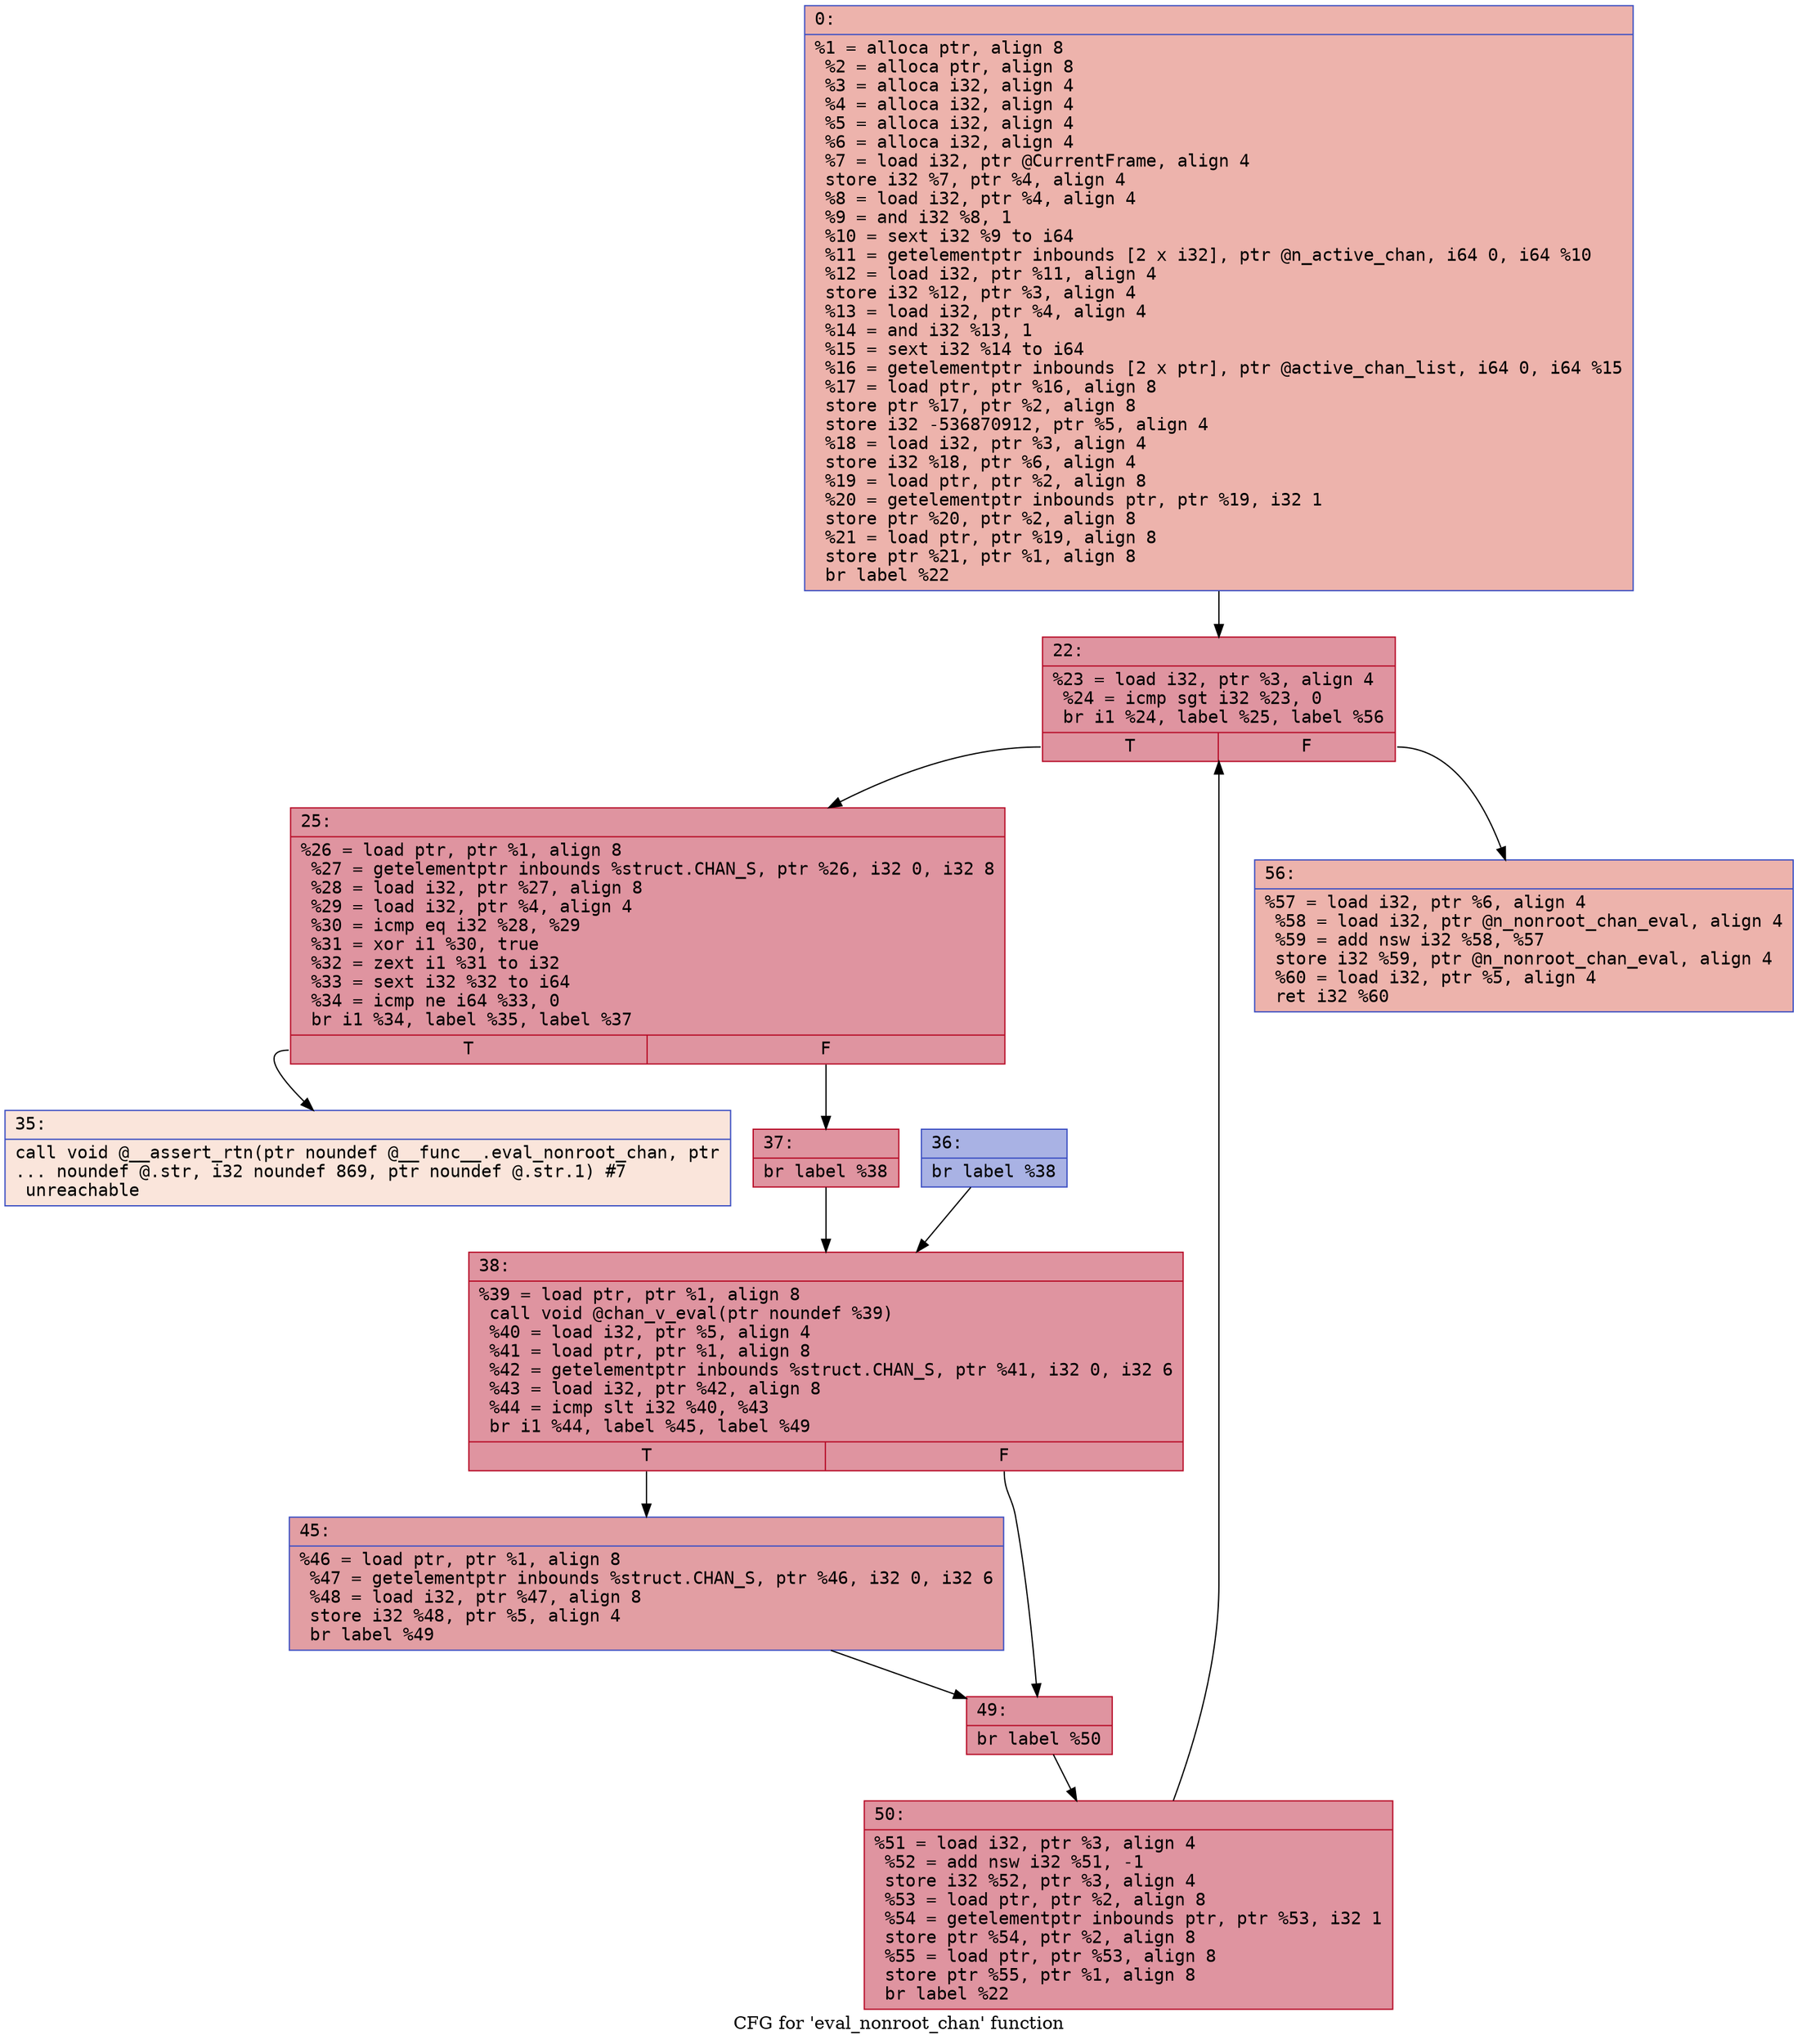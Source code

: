 digraph "CFG for 'eval_nonroot_chan' function" {
	label="CFG for 'eval_nonroot_chan' function";

	Node0x600002029ae0 [shape=record,color="#3d50c3ff", style=filled, fillcolor="#d6524470" fontname="Courier",label="{0:\l|  %1 = alloca ptr, align 8\l  %2 = alloca ptr, align 8\l  %3 = alloca i32, align 4\l  %4 = alloca i32, align 4\l  %5 = alloca i32, align 4\l  %6 = alloca i32, align 4\l  %7 = load i32, ptr @CurrentFrame, align 4\l  store i32 %7, ptr %4, align 4\l  %8 = load i32, ptr %4, align 4\l  %9 = and i32 %8, 1\l  %10 = sext i32 %9 to i64\l  %11 = getelementptr inbounds [2 x i32], ptr @n_active_chan, i64 0, i64 %10\l  %12 = load i32, ptr %11, align 4\l  store i32 %12, ptr %3, align 4\l  %13 = load i32, ptr %4, align 4\l  %14 = and i32 %13, 1\l  %15 = sext i32 %14 to i64\l  %16 = getelementptr inbounds [2 x ptr], ptr @active_chan_list, i64 0, i64 %15\l  %17 = load ptr, ptr %16, align 8\l  store ptr %17, ptr %2, align 8\l  store i32 -536870912, ptr %5, align 4\l  %18 = load i32, ptr %3, align 4\l  store i32 %18, ptr %6, align 4\l  %19 = load ptr, ptr %2, align 8\l  %20 = getelementptr inbounds ptr, ptr %19, i32 1\l  store ptr %20, ptr %2, align 8\l  %21 = load ptr, ptr %19, align 8\l  store ptr %21, ptr %1, align 8\l  br label %22\l}"];
	Node0x600002029ae0 -> Node0x600002029b30[tooltip="0 -> 22\nProbability 100.00%" ];
	Node0x600002029b30 [shape=record,color="#b70d28ff", style=filled, fillcolor="#b70d2870" fontname="Courier",label="{22:\l|  %23 = load i32, ptr %3, align 4\l  %24 = icmp sgt i32 %23, 0\l  br i1 %24, label %25, label %56\l|{<s0>T|<s1>F}}"];
	Node0x600002029b30:s0 -> Node0x600002029b80[tooltip="22 -> 25\nProbability 96.88%" ];
	Node0x600002029b30:s1 -> Node0x600002029e00[tooltip="22 -> 56\nProbability 3.12%" ];
	Node0x600002029b80 [shape=record,color="#b70d28ff", style=filled, fillcolor="#b70d2870" fontname="Courier",label="{25:\l|  %26 = load ptr, ptr %1, align 8\l  %27 = getelementptr inbounds %struct.CHAN_S, ptr %26, i32 0, i32 8\l  %28 = load i32, ptr %27, align 8\l  %29 = load i32, ptr %4, align 4\l  %30 = icmp eq i32 %28, %29\l  %31 = xor i1 %30, true\l  %32 = zext i1 %31 to i32\l  %33 = sext i32 %32 to i64\l  %34 = icmp ne i64 %33, 0\l  br i1 %34, label %35, label %37\l|{<s0>T|<s1>F}}"];
	Node0x600002029b80:s0 -> Node0x600002029bd0[tooltip="25 -> 35\nProbability 0.00%" ];
	Node0x600002029b80:s1 -> Node0x600002029c70[tooltip="25 -> 37\nProbability 100.00%" ];
	Node0x600002029bd0 [shape=record,color="#3d50c3ff", style=filled, fillcolor="#f4c5ad70" fontname="Courier",label="{35:\l|  call void @__assert_rtn(ptr noundef @__func__.eval_nonroot_chan, ptr\l... noundef @.str, i32 noundef 869, ptr noundef @.str.1) #7\l  unreachable\l}"];
	Node0x600002029c20 [shape=record,color="#3d50c3ff", style=filled, fillcolor="#3d50c370" fontname="Courier",label="{36:\l|  br label %38\l}"];
	Node0x600002029c20 -> Node0x600002029cc0[tooltip="36 -> 38\nProbability 100.00%" ];
	Node0x600002029c70 [shape=record,color="#b70d28ff", style=filled, fillcolor="#b70d2870" fontname="Courier",label="{37:\l|  br label %38\l}"];
	Node0x600002029c70 -> Node0x600002029cc0[tooltip="37 -> 38\nProbability 100.00%" ];
	Node0x600002029cc0 [shape=record,color="#b70d28ff", style=filled, fillcolor="#b70d2870" fontname="Courier",label="{38:\l|  %39 = load ptr, ptr %1, align 8\l  call void @chan_v_eval(ptr noundef %39)\l  %40 = load i32, ptr %5, align 4\l  %41 = load ptr, ptr %1, align 8\l  %42 = getelementptr inbounds %struct.CHAN_S, ptr %41, i32 0, i32 6\l  %43 = load i32, ptr %42, align 8\l  %44 = icmp slt i32 %40, %43\l  br i1 %44, label %45, label %49\l|{<s0>T|<s1>F}}"];
	Node0x600002029cc0:s0 -> Node0x600002029d10[tooltip="38 -> 45\nProbability 50.00%" ];
	Node0x600002029cc0:s1 -> Node0x600002029d60[tooltip="38 -> 49\nProbability 50.00%" ];
	Node0x600002029d10 [shape=record,color="#3d50c3ff", style=filled, fillcolor="#be242e70" fontname="Courier",label="{45:\l|  %46 = load ptr, ptr %1, align 8\l  %47 = getelementptr inbounds %struct.CHAN_S, ptr %46, i32 0, i32 6\l  %48 = load i32, ptr %47, align 8\l  store i32 %48, ptr %5, align 4\l  br label %49\l}"];
	Node0x600002029d10 -> Node0x600002029d60[tooltip="45 -> 49\nProbability 100.00%" ];
	Node0x600002029d60 [shape=record,color="#b70d28ff", style=filled, fillcolor="#b70d2870" fontname="Courier",label="{49:\l|  br label %50\l}"];
	Node0x600002029d60 -> Node0x600002029db0[tooltip="49 -> 50\nProbability 100.00%" ];
	Node0x600002029db0 [shape=record,color="#b70d28ff", style=filled, fillcolor="#b70d2870" fontname="Courier",label="{50:\l|  %51 = load i32, ptr %3, align 4\l  %52 = add nsw i32 %51, -1\l  store i32 %52, ptr %3, align 4\l  %53 = load ptr, ptr %2, align 8\l  %54 = getelementptr inbounds ptr, ptr %53, i32 1\l  store ptr %54, ptr %2, align 8\l  %55 = load ptr, ptr %53, align 8\l  store ptr %55, ptr %1, align 8\l  br label %22\l}"];
	Node0x600002029db0 -> Node0x600002029b30[tooltip="50 -> 22\nProbability 100.00%" ];
	Node0x600002029e00 [shape=record,color="#3d50c3ff", style=filled, fillcolor="#d6524470" fontname="Courier",label="{56:\l|  %57 = load i32, ptr %6, align 4\l  %58 = load i32, ptr @n_nonroot_chan_eval, align 4\l  %59 = add nsw i32 %58, %57\l  store i32 %59, ptr @n_nonroot_chan_eval, align 4\l  %60 = load i32, ptr %5, align 4\l  ret i32 %60\l}"];
}
